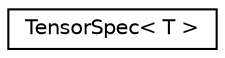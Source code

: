 digraph "Graphical Class Hierarchy"
{
 // LATEX_PDF_SIZE
  edge [fontname="Helvetica",fontsize="10",labelfontname="Helvetica",labelfontsize="10"];
  node [fontname="Helvetica",fontsize="10",shape=record];
  rankdir="LR";
  Node0 [label="TensorSpec\< T \>",height=0.2,width=0.4,color="black", fillcolor="white", style="filled",URL="$structarm__conv_1_1pooling_1_1_tensor_spec.xhtml",tooltip=" "];
}
